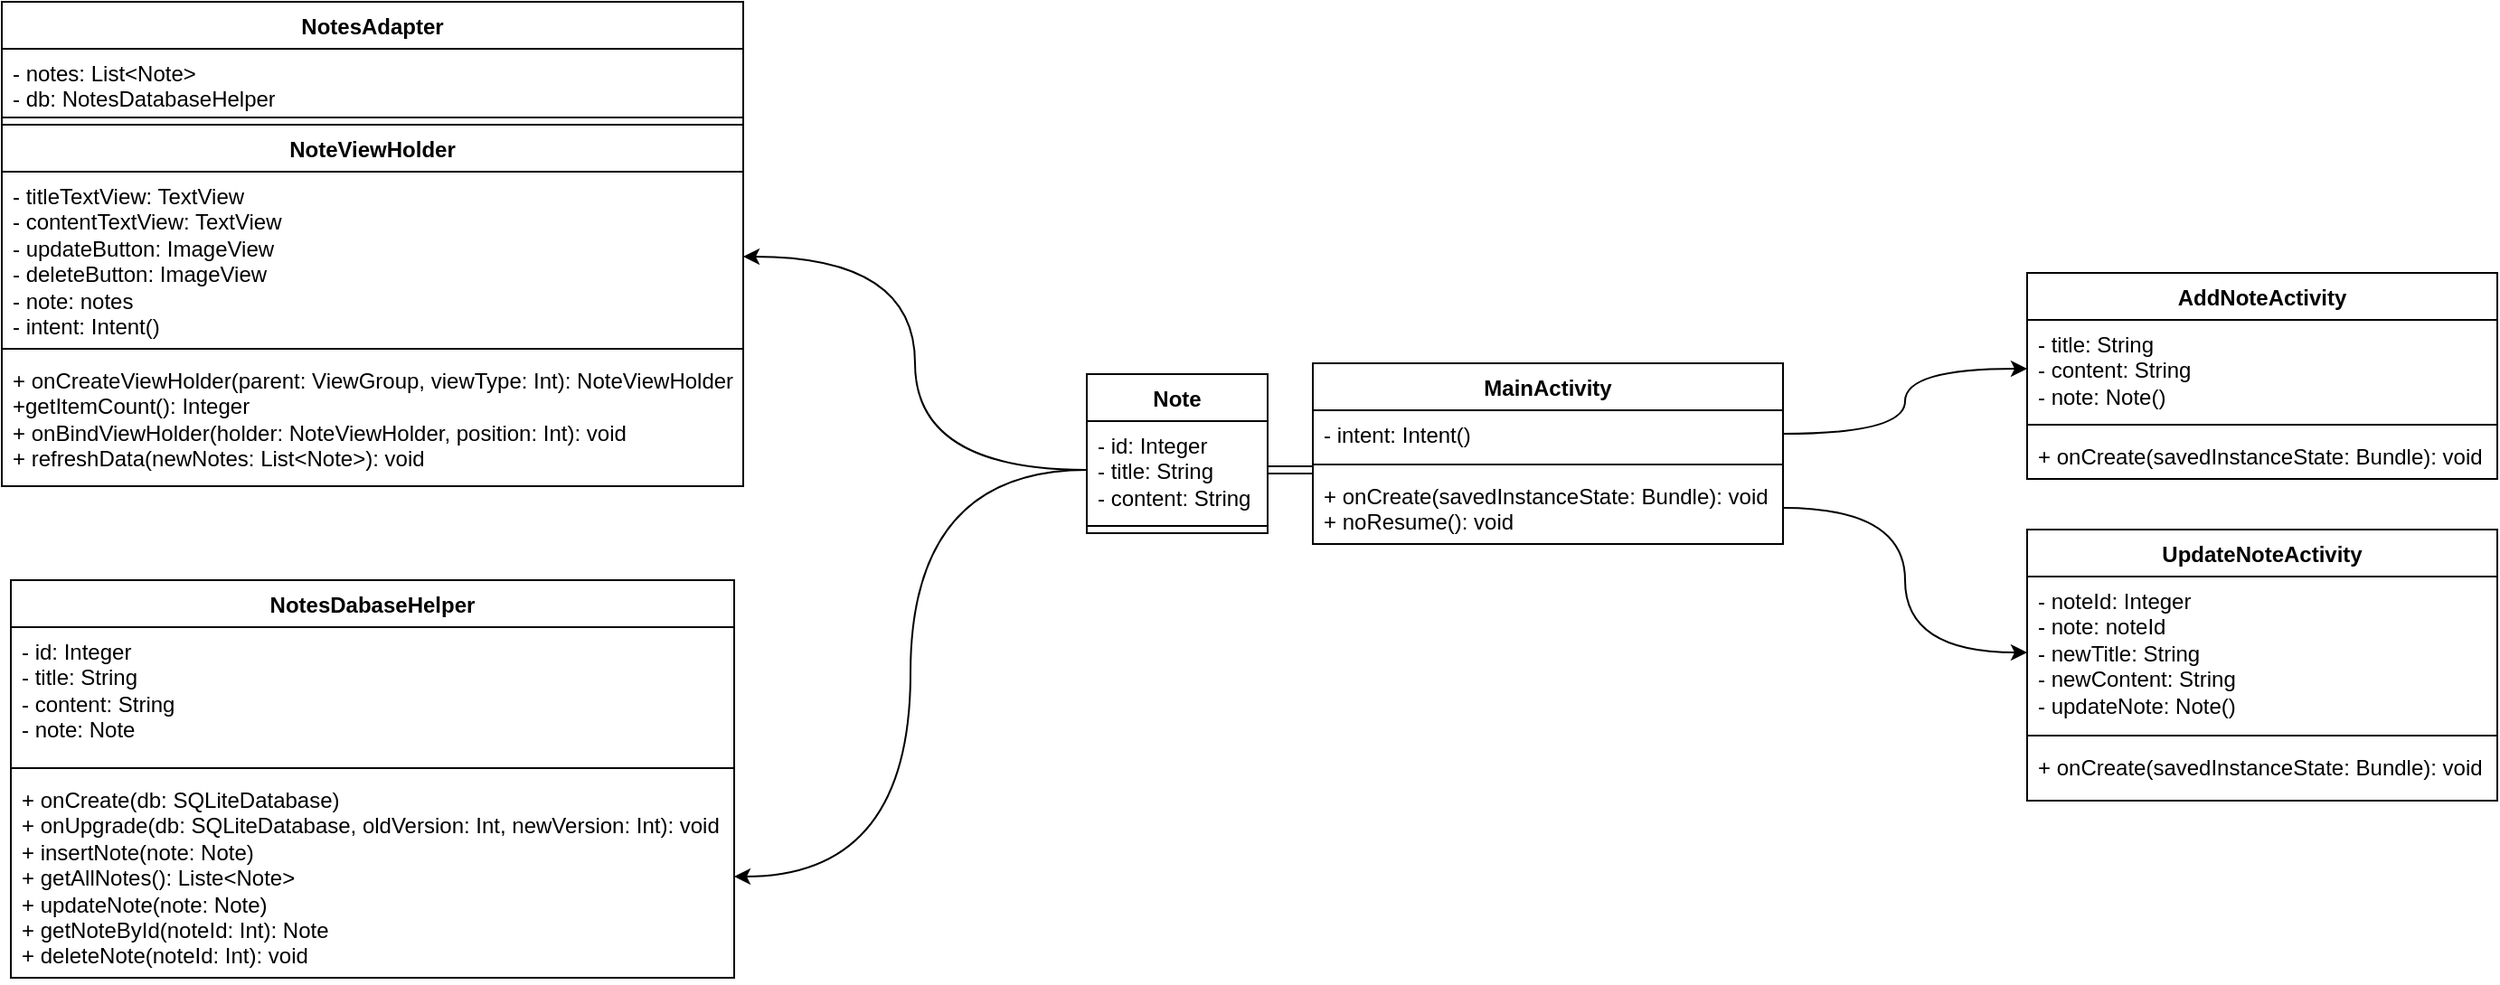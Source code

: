<mxfile version="22.0.4" type="github">
  <diagram name="Diagrama de Classe" id="-7hD9rePumE9ij8ewovR">
    <mxGraphModel dx="1705" dy="942" grid="1" gridSize="10" guides="1" tooltips="1" connect="1" arrows="1" fold="1" page="1" pageScale="1" pageWidth="1654" pageHeight="2336" math="0" shadow="0">
      <root>
        <mxCell id="0" />
        <mxCell id="1" parent="0" />
        <mxCell id="kTAOLOgpJqZppOdSPq5O-1" value="MainActivity" style="swimlane;fontStyle=1;align=center;verticalAlign=top;childLayout=stackLayout;horizontal=1;startSize=26;horizontalStack=0;resizeParent=1;resizeParentMax=0;resizeLast=0;collapsible=1;marginBottom=0;whiteSpace=wrap;html=1;" vertex="1" parent="1">
          <mxGeometry x="765" y="240" width="260" height="100" as="geometry" />
        </mxCell>
        <mxCell id="kTAOLOgpJqZppOdSPq5O-2" value="- intent: Intent()" style="text;strokeColor=none;fillColor=none;align=left;verticalAlign=top;spacingLeft=4;spacingRight=4;overflow=hidden;rotatable=0;points=[[0,0.5],[1,0.5]];portConstraint=eastwest;whiteSpace=wrap;html=1;" vertex="1" parent="kTAOLOgpJqZppOdSPq5O-1">
          <mxGeometry y="26" width="260" height="26" as="geometry" />
        </mxCell>
        <mxCell id="kTAOLOgpJqZppOdSPq5O-3" value="" style="line;strokeWidth=1;fillColor=none;align=left;verticalAlign=middle;spacingTop=-1;spacingLeft=3;spacingRight=3;rotatable=0;labelPosition=right;points=[];portConstraint=eastwest;strokeColor=inherit;" vertex="1" parent="kTAOLOgpJqZppOdSPq5O-1">
          <mxGeometry y="52" width="260" height="8" as="geometry" />
        </mxCell>
        <mxCell id="kTAOLOgpJqZppOdSPq5O-4" value="+ onCreate(savedInstanceState: Bundle): void&lt;br&gt;+ noResume(): void" style="text;strokeColor=none;fillColor=none;align=left;verticalAlign=top;spacingLeft=4;spacingRight=4;overflow=hidden;rotatable=0;points=[[0,0.5],[1,0.5]];portConstraint=eastwest;whiteSpace=wrap;html=1;" vertex="1" parent="kTAOLOgpJqZppOdSPq5O-1">
          <mxGeometry y="60" width="260" height="40" as="geometry" />
        </mxCell>
        <mxCell id="kTAOLOgpJqZppOdSPq5O-9" value="AddNoteActivity" style="swimlane;fontStyle=1;align=center;verticalAlign=top;childLayout=stackLayout;horizontal=1;startSize=26;horizontalStack=0;resizeParent=1;resizeParentMax=0;resizeLast=0;collapsible=1;marginBottom=0;whiteSpace=wrap;html=1;" vertex="1" parent="1">
          <mxGeometry x="1160" y="190" width="260" height="114" as="geometry" />
        </mxCell>
        <mxCell id="kTAOLOgpJqZppOdSPq5O-10" value="- title: String&lt;br&gt;- content: String&lt;br&gt;- note: Note()" style="text;strokeColor=none;fillColor=none;align=left;verticalAlign=top;spacingLeft=4;spacingRight=4;overflow=hidden;rotatable=0;points=[[0,0.5],[1,0.5]];portConstraint=eastwest;whiteSpace=wrap;html=1;" vertex="1" parent="kTAOLOgpJqZppOdSPq5O-9">
          <mxGeometry y="26" width="260" height="54" as="geometry" />
        </mxCell>
        <mxCell id="kTAOLOgpJqZppOdSPq5O-11" value="" style="line;strokeWidth=1;fillColor=none;align=left;verticalAlign=middle;spacingTop=-1;spacingLeft=3;spacingRight=3;rotatable=0;labelPosition=right;points=[];portConstraint=eastwest;strokeColor=inherit;" vertex="1" parent="kTAOLOgpJqZppOdSPq5O-9">
          <mxGeometry y="80" width="260" height="8" as="geometry" />
        </mxCell>
        <mxCell id="kTAOLOgpJqZppOdSPq5O-12" value="+ onCreate(savedInstanceState: Bundle): void" style="text;strokeColor=none;fillColor=none;align=left;verticalAlign=top;spacingLeft=4;spacingRight=4;overflow=hidden;rotatable=0;points=[[0,0.5],[1,0.5]];portConstraint=eastwest;whiteSpace=wrap;html=1;" vertex="1" parent="kTAOLOgpJqZppOdSPq5O-9">
          <mxGeometry y="88" width="260" height="26" as="geometry" />
        </mxCell>
        <mxCell id="kTAOLOgpJqZppOdSPq5O-13" value="NotesAdapter" style="swimlane;fontStyle=1;align=center;verticalAlign=top;childLayout=stackLayout;horizontal=1;startSize=26;horizontalStack=0;resizeParent=1;resizeParentMax=0;resizeLast=0;collapsible=1;marginBottom=0;whiteSpace=wrap;html=1;" vertex="1" parent="1">
          <mxGeometry x="40" y="40" width="410" height="268" as="geometry" />
        </mxCell>
        <mxCell id="kTAOLOgpJqZppOdSPq5O-14" value="- notes: List&amp;lt;Note&amp;gt;&lt;br&gt;- db: NotesDatabaseHelper" style="text;strokeColor=none;fillColor=none;align=left;verticalAlign=top;spacingLeft=4;spacingRight=4;overflow=hidden;rotatable=0;points=[[0,0.5],[1,0.5]];portConstraint=eastwest;whiteSpace=wrap;html=1;" vertex="1" parent="kTAOLOgpJqZppOdSPq5O-13">
          <mxGeometry y="26" width="410" height="34" as="geometry" />
        </mxCell>
        <mxCell id="kTAOLOgpJqZppOdSPq5O-15" value="" style="line;strokeWidth=1;fillColor=none;align=left;verticalAlign=middle;spacingTop=-1;spacingLeft=3;spacingRight=3;rotatable=0;labelPosition=right;points=[];portConstraint=eastwest;strokeColor=inherit;" vertex="1" parent="kTAOLOgpJqZppOdSPq5O-13">
          <mxGeometry y="60" width="410" height="8" as="geometry" />
        </mxCell>
        <mxCell id="kTAOLOgpJqZppOdSPq5O-17" value="NoteViewHolder" style="swimlane;fontStyle=1;align=center;verticalAlign=top;childLayout=stackLayout;horizontal=1;startSize=26;horizontalStack=0;resizeParent=1;resizeParentMax=0;resizeLast=0;collapsible=1;marginBottom=0;whiteSpace=wrap;html=1;" vertex="1" parent="kTAOLOgpJqZppOdSPq5O-13">
          <mxGeometry y="68" width="410" height="200" as="geometry" />
        </mxCell>
        <mxCell id="kTAOLOgpJqZppOdSPq5O-18" value="- titleTextView: TextView&lt;br&gt;- contentTextView: TextView&lt;br&gt;- updateButton: ImageView&lt;br&gt;- deleteButton: ImageView&lt;br&gt;- note: notes&lt;br&gt;- intent: Intent()" style="text;strokeColor=none;fillColor=none;align=left;verticalAlign=top;spacingLeft=4;spacingRight=4;overflow=hidden;rotatable=0;points=[[0,0.5],[1,0.5]];portConstraint=eastwest;whiteSpace=wrap;html=1;" vertex="1" parent="kTAOLOgpJqZppOdSPq5O-17">
          <mxGeometry y="26" width="410" height="94" as="geometry" />
        </mxCell>
        <mxCell id="kTAOLOgpJqZppOdSPq5O-19" value="" style="line;strokeWidth=1;fillColor=none;align=left;verticalAlign=middle;spacingTop=-1;spacingLeft=3;spacingRight=3;rotatable=0;labelPosition=right;points=[];portConstraint=eastwest;strokeColor=inherit;" vertex="1" parent="kTAOLOgpJqZppOdSPq5O-17">
          <mxGeometry y="120" width="410" height="8" as="geometry" />
        </mxCell>
        <mxCell id="kTAOLOgpJqZppOdSPq5O-20" value="+ onCreateViewHolder(parent: ViewGroup, viewType: Int): NoteViewHolder&lt;br&gt;+getItemCount(): Integer&lt;br&gt;+ onBindViewHolder(holder: NoteViewHolder, position: Int): void&lt;br&gt;+ refreshData(newNotes: List&amp;lt;Note&amp;gt;): void" style="text;strokeColor=none;fillColor=none;align=left;verticalAlign=top;spacingLeft=4;spacingRight=4;overflow=hidden;rotatable=0;points=[[0,0.5],[1,0.5]];portConstraint=eastwest;whiteSpace=wrap;html=1;" vertex="1" parent="kTAOLOgpJqZppOdSPq5O-17">
          <mxGeometry y="128" width="410" height="72" as="geometry" />
        </mxCell>
        <mxCell id="kTAOLOgpJqZppOdSPq5O-21" value="UpdateNoteActivity" style="swimlane;fontStyle=1;align=center;verticalAlign=top;childLayout=stackLayout;horizontal=1;startSize=26;horizontalStack=0;resizeParent=1;resizeParentMax=0;resizeLast=0;collapsible=1;marginBottom=0;whiteSpace=wrap;html=1;" vertex="1" parent="1">
          <mxGeometry x="1160" y="332" width="260" height="150" as="geometry" />
        </mxCell>
        <mxCell id="kTAOLOgpJqZppOdSPq5O-22" value="- noteId: Integer&lt;br&gt;- note: noteId&lt;br&gt;- newTitle: String&lt;br&gt;- newContent: String&lt;br&gt;- updateNote: Note()" style="text;strokeColor=none;fillColor=none;align=left;verticalAlign=top;spacingLeft=4;spacingRight=4;overflow=hidden;rotatable=0;points=[[0,0.5],[1,0.5]];portConstraint=eastwest;whiteSpace=wrap;html=1;" vertex="1" parent="kTAOLOgpJqZppOdSPq5O-21">
          <mxGeometry y="26" width="260" height="84" as="geometry" />
        </mxCell>
        <mxCell id="kTAOLOgpJqZppOdSPq5O-23" value="" style="line;strokeWidth=1;fillColor=none;align=left;verticalAlign=middle;spacingTop=-1;spacingLeft=3;spacingRight=3;rotatable=0;labelPosition=right;points=[];portConstraint=eastwest;strokeColor=inherit;" vertex="1" parent="kTAOLOgpJqZppOdSPq5O-21">
          <mxGeometry y="110" width="260" height="8" as="geometry" />
        </mxCell>
        <mxCell id="kTAOLOgpJqZppOdSPq5O-24" value="+ onCreate(savedInstanceState: Bundle): void" style="text;strokeColor=none;fillColor=none;align=left;verticalAlign=top;spacingLeft=4;spacingRight=4;overflow=hidden;rotatable=0;points=[[0,0.5],[1,0.5]];portConstraint=eastwest;whiteSpace=wrap;html=1;" vertex="1" parent="kTAOLOgpJqZppOdSPq5O-21">
          <mxGeometry y="118" width="260" height="32" as="geometry" />
        </mxCell>
        <mxCell id="kTAOLOgpJqZppOdSPq5O-25" value="NotesDabaseHelper" style="swimlane;fontStyle=1;align=center;verticalAlign=top;childLayout=stackLayout;horizontal=1;startSize=26;horizontalStack=0;resizeParent=1;resizeParentMax=0;resizeLast=0;collapsible=1;marginBottom=0;whiteSpace=wrap;html=1;" vertex="1" parent="1">
          <mxGeometry x="45" y="360" width="400" height="220" as="geometry" />
        </mxCell>
        <mxCell id="kTAOLOgpJqZppOdSPq5O-26" value="- id: Integer&lt;br&gt;- title: String&lt;br&gt;- content: String&lt;br&gt;- note: Note" style="text;strokeColor=none;fillColor=none;align=left;verticalAlign=top;spacingLeft=4;spacingRight=4;overflow=hidden;rotatable=0;points=[[0,0.5],[1,0.5]];portConstraint=eastwest;whiteSpace=wrap;html=1;" vertex="1" parent="kTAOLOgpJqZppOdSPq5O-25">
          <mxGeometry y="26" width="400" height="74" as="geometry" />
        </mxCell>
        <mxCell id="kTAOLOgpJqZppOdSPq5O-27" value="" style="line;strokeWidth=1;fillColor=none;align=left;verticalAlign=middle;spacingTop=-1;spacingLeft=3;spacingRight=3;rotatable=0;labelPosition=right;points=[];portConstraint=eastwest;strokeColor=inherit;" vertex="1" parent="kTAOLOgpJqZppOdSPq5O-25">
          <mxGeometry y="100" width="400" height="8" as="geometry" />
        </mxCell>
        <mxCell id="kTAOLOgpJqZppOdSPq5O-28" value="+ onCreate(db: SQLiteDatabase)&lt;br&gt;+ onUpgrade(db: SQLiteDatabase, oldVersion: Int, newVersion: Int): void&lt;br&gt;+ insertNote(note: Note)&amp;nbsp;&lt;br&gt;+ getAllNotes(): Liste&amp;lt;Note&amp;gt;&lt;br&gt;+ updateNote(note: Note)&lt;br&gt;+ getNoteById(noteId: Int): Note&lt;br&gt;+ deleteNote(noteId: Int): void" style="text;strokeColor=none;fillColor=none;align=left;verticalAlign=top;spacingLeft=4;spacingRight=4;overflow=hidden;rotatable=0;points=[[0,0.5],[1,0.5]];portConstraint=eastwest;whiteSpace=wrap;html=1;" vertex="1" parent="kTAOLOgpJqZppOdSPq5O-25">
          <mxGeometry y="108" width="400" height="112" as="geometry" />
        </mxCell>
        <mxCell id="kTAOLOgpJqZppOdSPq5O-5" value="Note" style="swimlane;fontStyle=1;align=center;verticalAlign=top;childLayout=stackLayout;horizontal=1;startSize=26;horizontalStack=0;resizeParent=1;resizeParentMax=0;resizeLast=0;collapsible=1;marginBottom=0;whiteSpace=wrap;html=1;" vertex="1" parent="1">
          <mxGeometry x="640" y="246" width="100" height="88" as="geometry" />
        </mxCell>
        <mxCell id="kTAOLOgpJqZppOdSPq5O-6" value="- id: Integer&lt;br&gt;- title: String&lt;br&gt;- content: String" style="text;strokeColor=none;fillColor=none;align=left;verticalAlign=top;spacingLeft=4;spacingRight=4;overflow=hidden;rotatable=0;points=[[0,0.5],[1,0.5]];portConstraint=eastwest;whiteSpace=wrap;html=1;" vertex="1" parent="kTAOLOgpJqZppOdSPq5O-5">
          <mxGeometry y="26" width="100" height="54" as="geometry" />
        </mxCell>
        <mxCell id="kTAOLOgpJqZppOdSPq5O-7" value="" style="line;strokeWidth=1;fillColor=none;align=left;verticalAlign=middle;spacingTop=-1;spacingLeft=3;spacingRight=3;rotatable=0;labelPosition=right;points=[];portConstraint=eastwest;strokeColor=inherit;" vertex="1" parent="kTAOLOgpJqZppOdSPq5O-5">
          <mxGeometry y="80" width="100" height="8" as="geometry" />
        </mxCell>
        <mxCell id="kTAOLOgpJqZppOdSPq5O-32" style="edgeStyle=orthogonalEdgeStyle;rounded=0;orthogonalLoop=1;jettySize=auto;html=1;exitX=1;exitY=0.5;exitDx=0;exitDy=0;entryX=-0.002;entryY=-0.048;entryDx=0;entryDy=0;entryPerimeter=0;shape=link;" edge="1" parent="1" source="kTAOLOgpJqZppOdSPq5O-6" target="kTAOLOgpJqZppOdSPq5O-4">
          <mxGeometry relative="1" as="geometry" />
        </mxCell>
        <mxCell id="kTAOLOgpJqZppOdSPq5O-33" style="edgeStyle=orthogonalEdgeStyle;rounded=0;orthogonalLoop=1;jettySize=auto;html=1;entryX=1;entryY=0.5;entryDx=0;entryDy=0;curved=1;" edge="1" parent="1" source="kTAOLOgpJqZppOdSPq5O-6" target="kTAOLOgpJqZppOdSPq5O-18">
          <mxGeometry relative="1" as="geometry" />
        </mxCell>
        <mxCell id="kTAOLOgpJqZppOdSPq5O-34" style="edgeStyle=orthogonalEdgeStyle;rounded=0;orthogonalLoop=1;jettySize=auto;html=1;exitX=0;exitY=0.5;exitDx=0;exitDy=0;entryX=1;entryY=0.5;entryDx=0;entryDy=0;curved=1;" edge="1" parent="1" source="kTAOLOgpJqZppOdSPq5O-6" target="kTAOLOgpJqZppOdSPq5O-28">
          <mxGeometry relative="1" as="geometry" />
        </mxCell>
        <mxCell id="kTAOLOgpJqZppOdSPq5O-35" style="edgeStyle=orthogonalEdgeStyle;rounded=0;orthogonalLoop=1;jettySize=auto;html=1;entryX=0;entryY=0.5;entryDx=0;entryDy=0;curved=1;" edge="1" parent="1" source="kTAOLOgpJqZppOdSPq5O-2" target="kTAOLOgpJqZppOdSPq5O-10">
          <mxGeometry relative="1" as="geometry" />
        </mxCell>
        <mxCell id="kTAOLOgpJqZppOdSPq5O-36" style="edgeStyle=orthogonalEdgeStyle;rounded=0;orthogonalLoop=1;jettySize=auto;html=1;entryX=0;entryY=0.5;entryDx=0;entryDy=0;curved=1;" edge="1" parent="1" source="kTAOLOgpJqZppOdSPq5O-4" target="kTAOLOgpJqZppOdSPq5O-22">
          <mxGeometry relative="1" as="geometry" />
        </mxCell>
      </root>
    </mxGraphModel>
  </diagram>
</mxfile>
